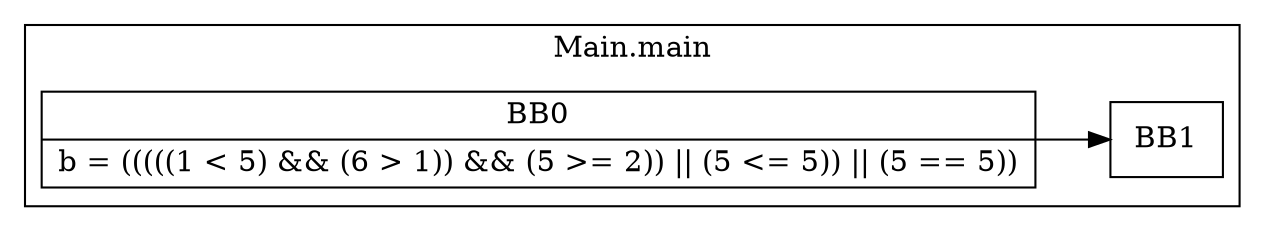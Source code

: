 digraph G {
  graph [ rankdir = "LR" ];
  subgraph cluster_0 {
    label = "Main.main"
    M0_BB0 [
      shape="record"
      label="BB0|b = (((((1 \< 5) && (6 \> 1)) && (5 \>= 2)) \|\| (5 \<= 5)) \|\| (5 == 5))"
    ];
    M0_BB0 -> M0_BB1;
    M0_BB1 [
      shape="record"
      label="BB1"
    ];
  }
}
